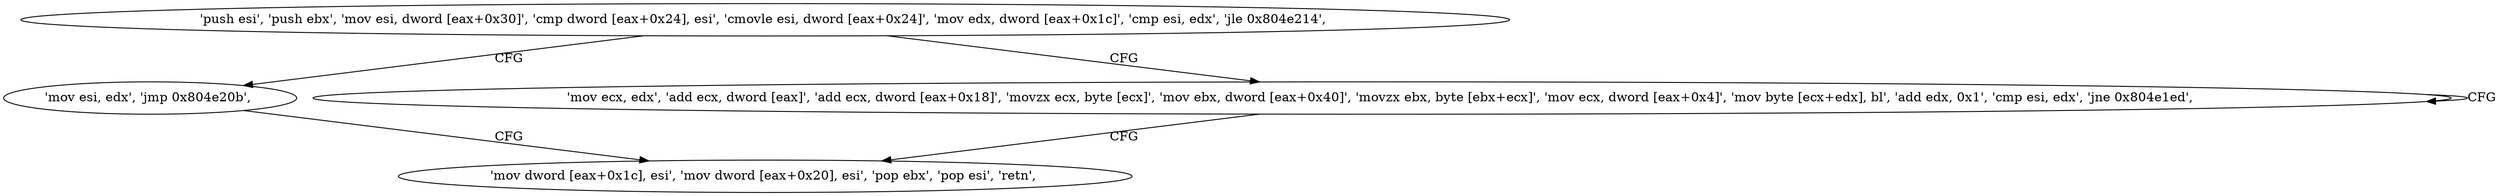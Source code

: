 digraph "func" {
"134537690" [label = "'push esi', 'push ebx', 'mov esi, dword [eax+0x30]', 'cmp dword [eax+0x24], esi', 'cmovle esi, dword [eax+0x24]', 'mov edx, dword [eax+0x1c]', 'cmp esi, edx', 'jle 0x804e214', " ]
"134537748" [label = "'mov esi, edx', 'jmp 0x804e20b', " ]
"134537709" [label = "'mov ecx, edx', 'add ecx, dword [eax]', 'add ecx, dword [eax+0x18]', 'movzx ecx, byte [ecx]', 'mov ebx, dword [eax+0x40]', 'movzx ebx, byte [ebx+ecx]', 'mov ecx, dword [eax+0x4]', 'mov byte [ecx+edx], bl', 'add edx, 0x1', 'cmp esi, edx', 'jne 0x804e1ed', " ]
"134537739" [label = "'mov dword [eax+0x1c], esi', 'mov dword [eax+0x20], esi', 'pop ebx', 'pop esi', 'retn', " ]
"134537690" -> "134537748" [ label = "CFG" ]
"134537690" -> "134537709" [ label = "CFG" ]
"134537748" -> "134537739" [ label = "CFG" ]
"134537709" -> "134537709" [ label = "CFG" ]
"134537709" -> "134537739" [ label = "CFG" ]
}
